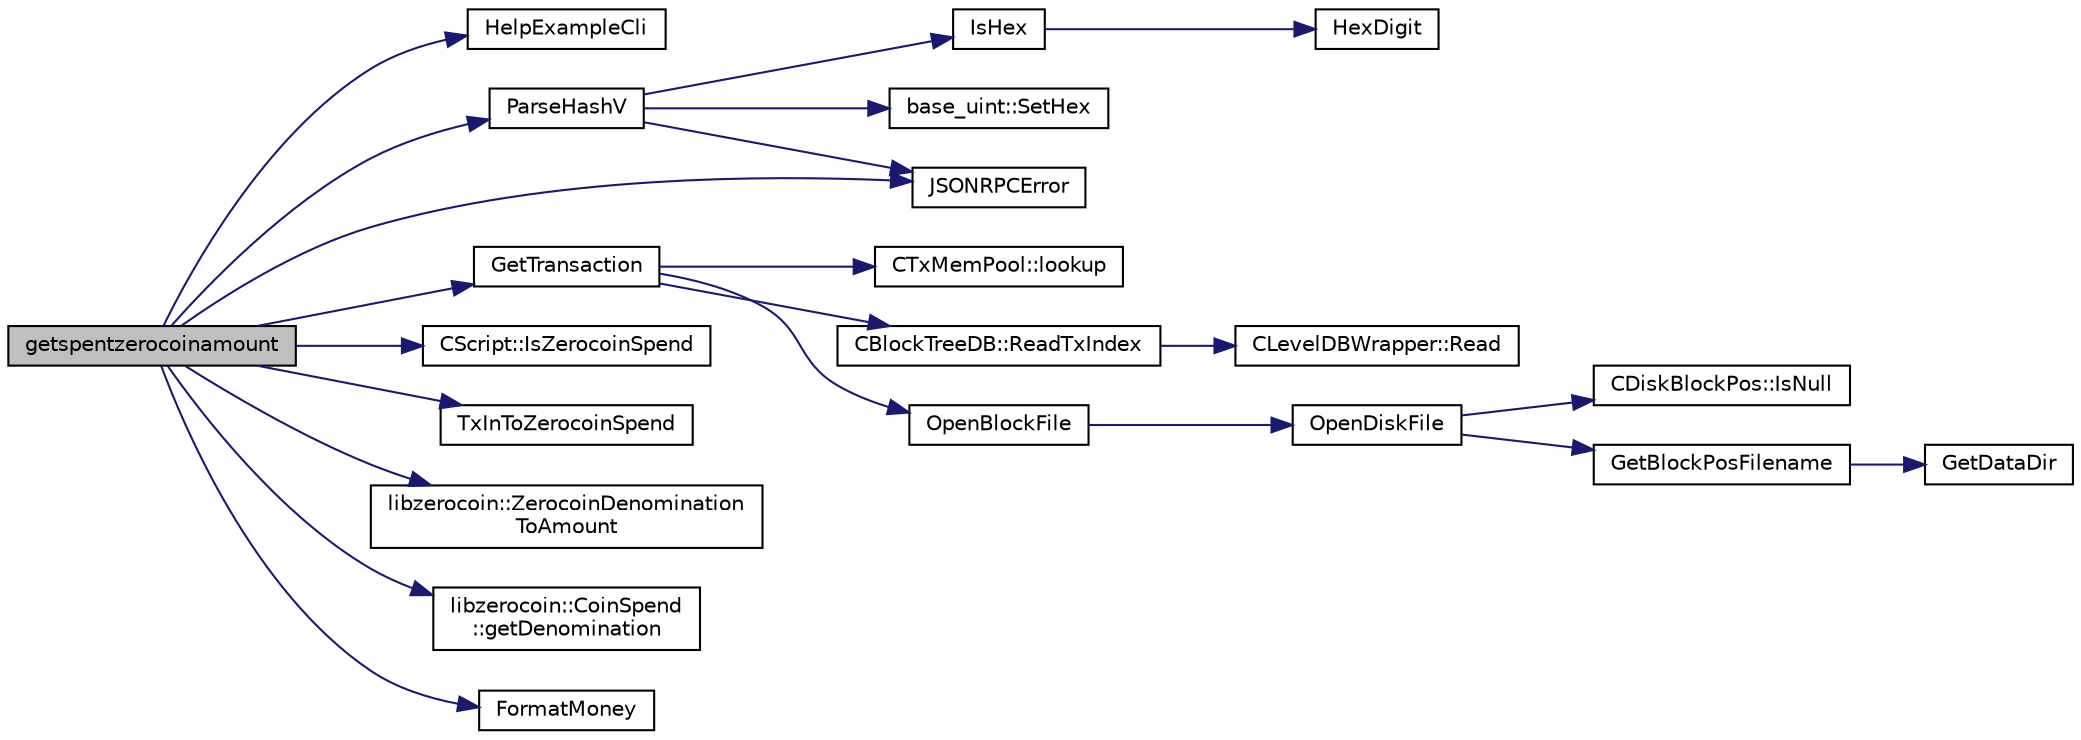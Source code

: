 digraph "getspentzerocoinamount"
{
  edge [fontname="Helvetica",fontsize="10",labelfontname="Helvetica",labelfontsize="10"];
  node [fontname="Helvetica",fontsize="10",shape=record];
  rankdir="LR";
  Node161 [label="getspentzerocoinamount",height=0.2,width=0.4,color="black", fillcolor="grey75", style="filled", fontcolor="black"];
  Node161 -> Node162 [color="midnightblue",fontsize="10",style="solid",fontname="Helvetica"];
  Node162 [label="HelpExampleCli",height=0.2,width=0.4,color="black", fillcolor="white", style="filled",URL="$rpcserver_8cpp.html#ac01ac6eab5467567ed0da106814e04ec"];
  Node161 -> Node163 [color="midnightblue",fontsize="10",style="solid",fontname="Helvetica"];
  Node163 [label="ParseHashV",height=0.2,width=0.4,color="black", fillcolor="white", style="filled",URL="$rpcserver_8cpp.html#ae00da5fd5abdf11d125f98190e599194"];
  Node163 -> Node164 [color="midnightblue",fontsize="10",style="solid",fontname="Helvetica"];
  Node164 [label="IsHex",height=0.2,width=0.4,color="black", fillcolor="white", style="filled",URL="$utilstrencodings_8cpp.html#aa4e3553d2b2fe693c106f4296685f75c"];
  Node164 -> Node165 [color="midnightblue",fontsize="10",style="solid",fontname="Helvetica"];
  Node165 [label="HexDigit",height=0.2,width=0.4,color="black", fillcolor="white", style="filled",URL="$utilstrencodings_8cpp.html#aa59e8a8c5a39cb5041f93bb95dd02119"];
  Node163 -> Node166 [color="midnightblue",fontsize="10",style="solid",fontname="Helvetica"];
  Node166 [label="JSONRPCError",height=0.2,width=0.4,color="black", fillcolor="white", style="filled",URL="$rpcprotocol_8cpp.html#a17b1bb111ab339efc951929834766039"];
  Node163 -> Node167 [color="midnightblue",fontsize="10",style="solid",fontname="Helvetica"];
  Node167 [label="base_uint::SetHex",height=0.2,width=0.4,color="black", fillcolor="white", style="filled",URL="$classbase__uint.html#ade1a897fac931f28f54998c92c797228"];
  Node161 -> Node166 [color="midnightblue",fontsize="10",style="solid",fontname="Helvetica"];
  Node161 -> Node168 [color="midnightblue",fontsize="10",style="solid",fontname="Helvetica"];
  Node168 [label="GetTransaction",height=0.2,width=0.4,color="black", fillcolor="white", style="filled",URL="$main_8cpp.html#a044ae412844f02db690466dd24d9bb71",tooltip="Return transaction in tx, and if it was found inside a block, its hash is placed in hashBlock..."];
  Node168 -> Node169 [color="midnightblue",fontsize="10",style="solid",fontname="Helvetica"];
  Node169 [label="CTxMemPool::lookup",height=0.2,width=0.4,color="black", fillcolor="white", style="filled",URL="$class_c_tx_mem_pool.html#ad6d9966cdeb4b6586f7186e709b4e77e"];
  Node168 -> Node170 [color="midnightblue",fontsize="10",style="solid",fontname="Helvetica"];
  Node170 [label="CBlockTreeDB::ReadTxIndex",height=0.2,width=0.4,color="black", fillcolor="white", style="filled",URL="$class_c_block_tree_d_b.html#a74383427266d627e84c2d0c8e21e03c7"];
  Node170 -> Node171 [color="midnightblue",fontsize="10",style="solid",fontname="Helvetica"];
  Node171 [label="CLevelDBWrapper::Read",height=0.2,width=0.4,color="black", fillcolor="white", style="filled",URL="$class_c_level_d_b_wrapper.html#a0cb51d3b8f042641b2d0aa76c3185527"];
  Node168 -> Node172 [color="midnightblue",fontsize="10",style="solid",fontname="Helvetica"];
  Node172 [label="OpenBlockFile",height=0.2,width=0.4,color="black", fillcolor="white", style="filled",URL="$main_8cpp.html#a0d81388930a4ccb6a69b9abdd1ef5097",tooltip="Open a block file (blk?????.dat) "];
  Node172 -> Node173 [color="midnightblue",fontsize="10",style="solid",fontname="Helvetica"];
  Node173 [label="OpenDiskFile",height=0.2,width=0.4,color="black", fillcolor="white", style="filled",URL="$main_8cpp.html#ab15fc61f1d9596ad0aca703ff2c74635"];
  Node173 -> Node174 [color="midnightblue",fontsize="10",style="solid",fontname="Helvetica"];
  Node174 [label="CDiskBlockPos::IsNull",height=0.2,width=0.4,color="black", fillcolor="white", style="filled",URL="$struct_c_disk_block_pos.html#a7dd98fe3f5372d358df61db31899b0af"];
  Node173 -> Node175 [color="midnightblue",fontsize="10",style="solid",fontname="Helvetica"];
  Node175 [label="GetBlockPosFilename",height=0.2,width=0.4,color="black", fillcolor="white", style="filled",URL="$main_8cpp.html#a2f26f074aac584c3398de1dcdac59de9",tooltip="Translation to a filesystem path. "];
  Node175 -> Node176 [color="midnightblue",fontsize="10",style="solid",fontname="Helvetica"];
  Node176 [label="GetDataDir",height=0.2,width=0.4,color="black", fillcolor="white", style="filled",URL="$util_8cpp.html#ab83866a054745d4b30a3948a1b44beba"];
  Node161 -> Node177 [color="midnightblue",fontsize="10",style="solid",fontname="Helvetica"];
  Node177 [label="CScript::IsZerocoinSpend",height=0.2,width=0.4,color="black", fillcolor="white", style="filled",URL="$class_c_script.html#a84914a83542deece42dda7b22b043c1f"];
  Node161 -> Node178 [color="midnightblue",fontsize="10",style="solid",fontname="Helvetica"];
  Node178 [label="TxInToZerocoinSpend",height=0.2,width=0.4,color="black", fillcolor="white", style="filled",URL="$main_8cpp.html#af5469af7fa8bbe7c9572e68c041e8e21"];
  Node161 -> Node179 [color="midnightblue",fontsize="10",style="solid",fontname="Helvetica"];
  Node179 [label="libzerocoin::ZerocoinDenomination\lToAmount",height=0.2,width=0.4,color="black", fillcolor="white", style="filled",URL="$namespacelibzerocoin.html#aa2479161e18a4df0c60a6256e47cac97"];
  Node161 -> Node180 [color="midnightblue",fontsize="10",style="solid",fontname="Helvetica"];
  Node180 [label="libzerocoin::CoinSpend\l::getDenomination",height=0.2,width=0.4,color="black", fillcolor="white", style="filled",URL="$classlibzerocoin_1_1_coin_spend.html#a1e36726a516e8b0a110fa40afbcc76bc",tooltip="Gets the denomination of the coin spent in this proof. "];
  Node161 -> Node181 [color="midnightblue",fontsize="10",style="solid",fontname="Helvetica"];
  Node181 [label="FormatMoney",height=0.2,width=0.4,color="black", fillcolor="white", style="filled",URL="$utilmoneystr_8cpp.html#ae7d875b4dae822af22b8b8be68f35417",tooltip="Money parsing/formatting utilities. "];
}
